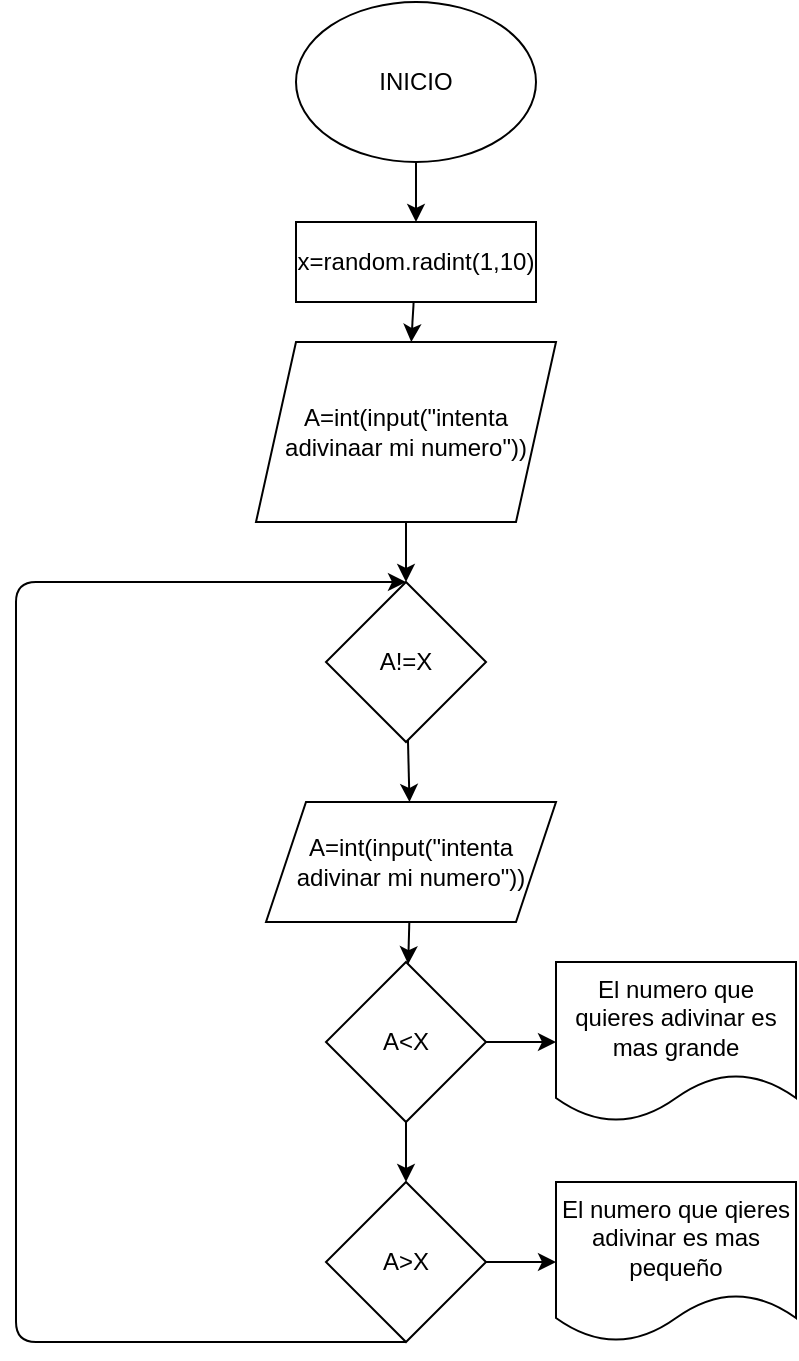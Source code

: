 <mxfile>
    <diagram id="uKVMfJc--H9le7AeOcS-" name="Página-1">
        <mxGraphModel dx="804" dy="473" grid="1" gridSize="10" guides="1" tooltips="1" connect="1" arrows="1" fold="1" page="1" pageScale="1" pageWidth="827" pageHeight="1169" math="0" shadow="0">
            <root>
                <mxCell id="0"/>
                <mxCell id="1" parent="0"/>
                <mxCell id="4" value="" style="edgeStyle=none;html=1;" edge="1" parent="1" source="2" target="3">
                    <mxGeometry relative="1" as="geometry"/>
                </mxCell>
                <mxCell id="2" value="INICIO" style="ellipse;whiteSpace=wrap;html=1;" vertex="1" parent="1">
                    <mxGeometry x="340" y="40" width="120" height="80" as="geometry"/>
                </mxCell>
                <mxCell id="6" value="" style="edgeStyle=none;html=1;" edge="1" parent="1" source="3" target="5">
                    <mxGeometry relative="1" as="geometry"/>
                </mxCell>
                <mxCell id="3" value="x=random.radint(1,10)&lt;br&gt;" style="whiteSpace=wrap;html=1;" vertex="1" parent="1">
                    <mxGeometry x="340" y="150" width="120" height="40" as="geometry"/>
                </mxCell>
                <mxCell id="8" value="" style="edgeStyle=none;html=1;" edge="1" parent="1" source="5" target="7">
                    <mxGeometry relative="1" as="geometry"/>
                </mxCell>
                <mxCell id="5" value="A=int(input(&quot;intenta adivinaar mi numero&quot;))" style="shape=parallelogram;perimeter=parallelogramPerimeter;whiteSpace=wrap;html=1;fixedSize=1;" vertex="1" parent="1">
                    <mxGeometry x="320" y="210" width="150" height="90" as="geometry"/>
                </mxCell>
                <mxCell id="10" value="" style="edgeStyle=none;html=1;" edge="1" parent="1" source="7" target="9">
                    <mxGeometry relative="1" as="geometry"/>
                </mxCell>
                <mxCell id="7" value="A!=X" style="rhombus;whiteSpace=wrap;html=1;" vertex="1" parent="1">
                    <mxGeometry x="355" y="330" width="80" height="80" as="geometry"/>
                </mxCell>
                <mxCell id="12" value="" style="edgeStyle=none;html=1;" edge="1" parent="1" source="9" target="11">
                    <mxGeometry relative="1" as="geometry"/>
                </mxCell>
                <mxCell id="9" value="A=int(input(&quot;intenta adivinar mi numero&quot;))" style="shape=parallelogram;perimeter=parallelogramPerimeter;whiteSpace=wrap;html=1;fixedSize=1;" vertex="1" parent="1">
                    <mxGeometry x="325" y="440" width="145" height="60" as="geometry"/>
                </mxCell>
                <mxCell id="14" value="" style="edgeStyle=none;html=1;" edge="1" parent="1" source="11" target="13">
                    <mxGeometry relative="1" as="geometry"/>
                </mxCell>
                <mxCell id="16" value="" style="edgeStyle=none;html=1;" edge="1" parent="1" source="11" target="15">
                    <mxGeometry relative="1" as="geometry"/>
                </mxCell>
                <mxCell id="11" value="A&amp;lt;X" style="rhombus;whiteSpace=wrap;html=1;" vertex="1" parent="1">
                    <mxGeometry x="355" y="520" width="80" height="80" as="geometry"/>
                </mxCell>
                <mxCell id="13" value="El numero que quieres adivinar es mas grande" style="shape=document;whiteSpace=wrap;html=1;boundedLbl=1;" vertex="1" parent="1">
                    <mxGeometry x="470" y="520" width="120" height="80" as="geometry"/>
                </mxCell>
                <mxCell id="18" value="" style="edgeStyle=none;html=1;" edge="1" parent="1" source="15" target="17">
                    <mxGeometry relative="1" as="geometry"/>
                </mxCell>
                <mxCell id="19" style="edgeStyle=none;html=1;exitX=0.5;exitY=1;exitDx=0;exitDy=0;entryX=0.5;entryY=0;entryDx=0;entryDy=0;" edge="1" parent="1" source="15" target="7">
                    <mxGeometry relative="1" as="geometry">
                        <mxPoint x="190" y="320" as="targetPoint"/>
                        <Array as="points">
                            <mxPoint x="200" y="710"/>
                            <mxPoint x="200" y="330"/>
                        </Array>
                    </mxGeometry>
                </mxCell>
                <mxCell id="15" value="A&amp;gt;X" style="rhombus;whiteSpace=wrap;html=1;" vertex="1" parent="1">
                    <mxGeometry x="355" y="630" width="80" height="80" as="geometry"/>
                </mxCell>
                <mxCell id="17" value="El numero que qieres adivinar es mas pequeño" style="shape=document;whiteSpace=wrap;html=1;boundedLbl=1;" vertex="1" parent="1">
                    <mxGeometry x="470" y="630" width="120" height="80" as="geometry"/>
                </mxCell>
            </root>
        </mxGraphModel>
    </diagram>
</mxfile>
